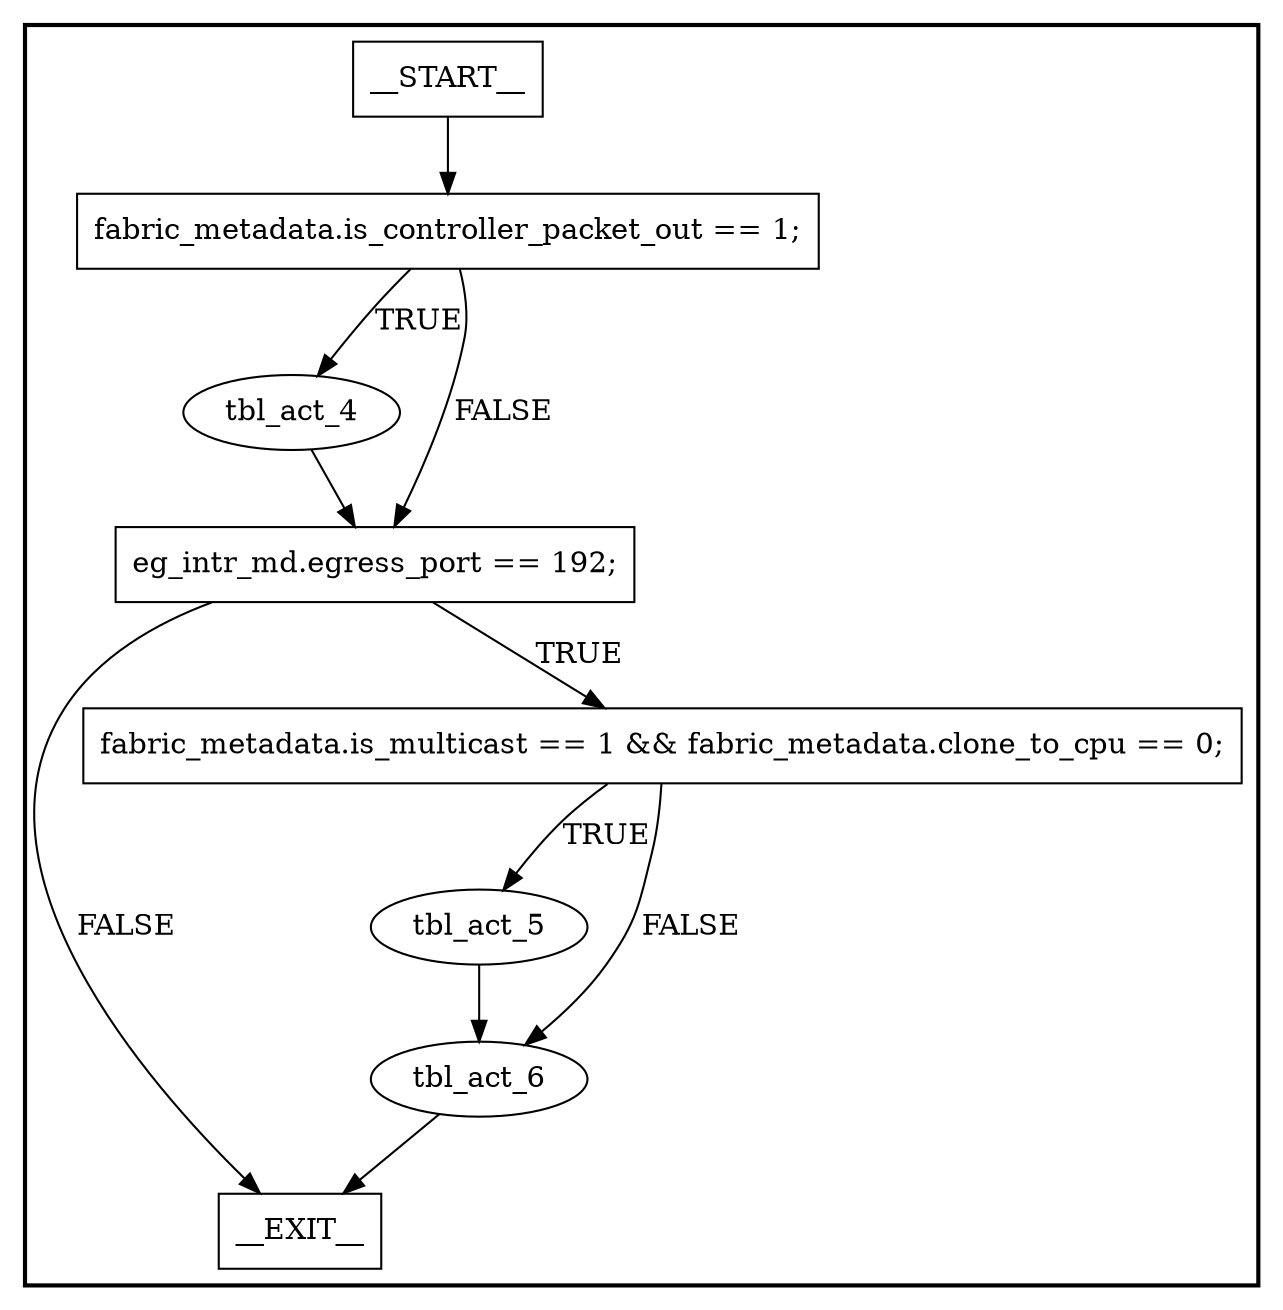 digraph egress {
subgraph cluster {
graph [
label="", labeljust=r, style=bold];
0[label=__START__, margin="", shape=rectangle, style=solid];
1[label=__EXIT__, margin="", shape=rectangle, style=solid];
2[label="fabric_metadata.is_controller_packet_out == 1;", margin="", shape=rectangle, style=solid];
3[label=tbl_act_4, margin="", shape=ellipse, style=solid];
4[label="eg_intr_md.egress_port == 192;", margin="", shape=rectangle, style=solid];
5[label="fabric_metadata.is_multicast == 1 && fabric_metadata.clone_to_cpu == 0;", margin="", shape=rectangle, style=solid];
6[label=tbl_act_5, margin="", shape=ellipse, style=solid];
7[label=tbl_act_6, margin="", shape=ellipse, style=solid];
0 -> 2[label=""];
2 -> 3[label=TRUE];
2 -> 4[label=FALSE];
3 -> 4[label=""];
4 -> 5[label=TRUE];
4 -> 1[label=FALSE];
5 -> 6[label=TRUE];
5 -> 7[label=FALSE];
6 -> 7[label=""];
7 -> 1[label=""];
}
}
